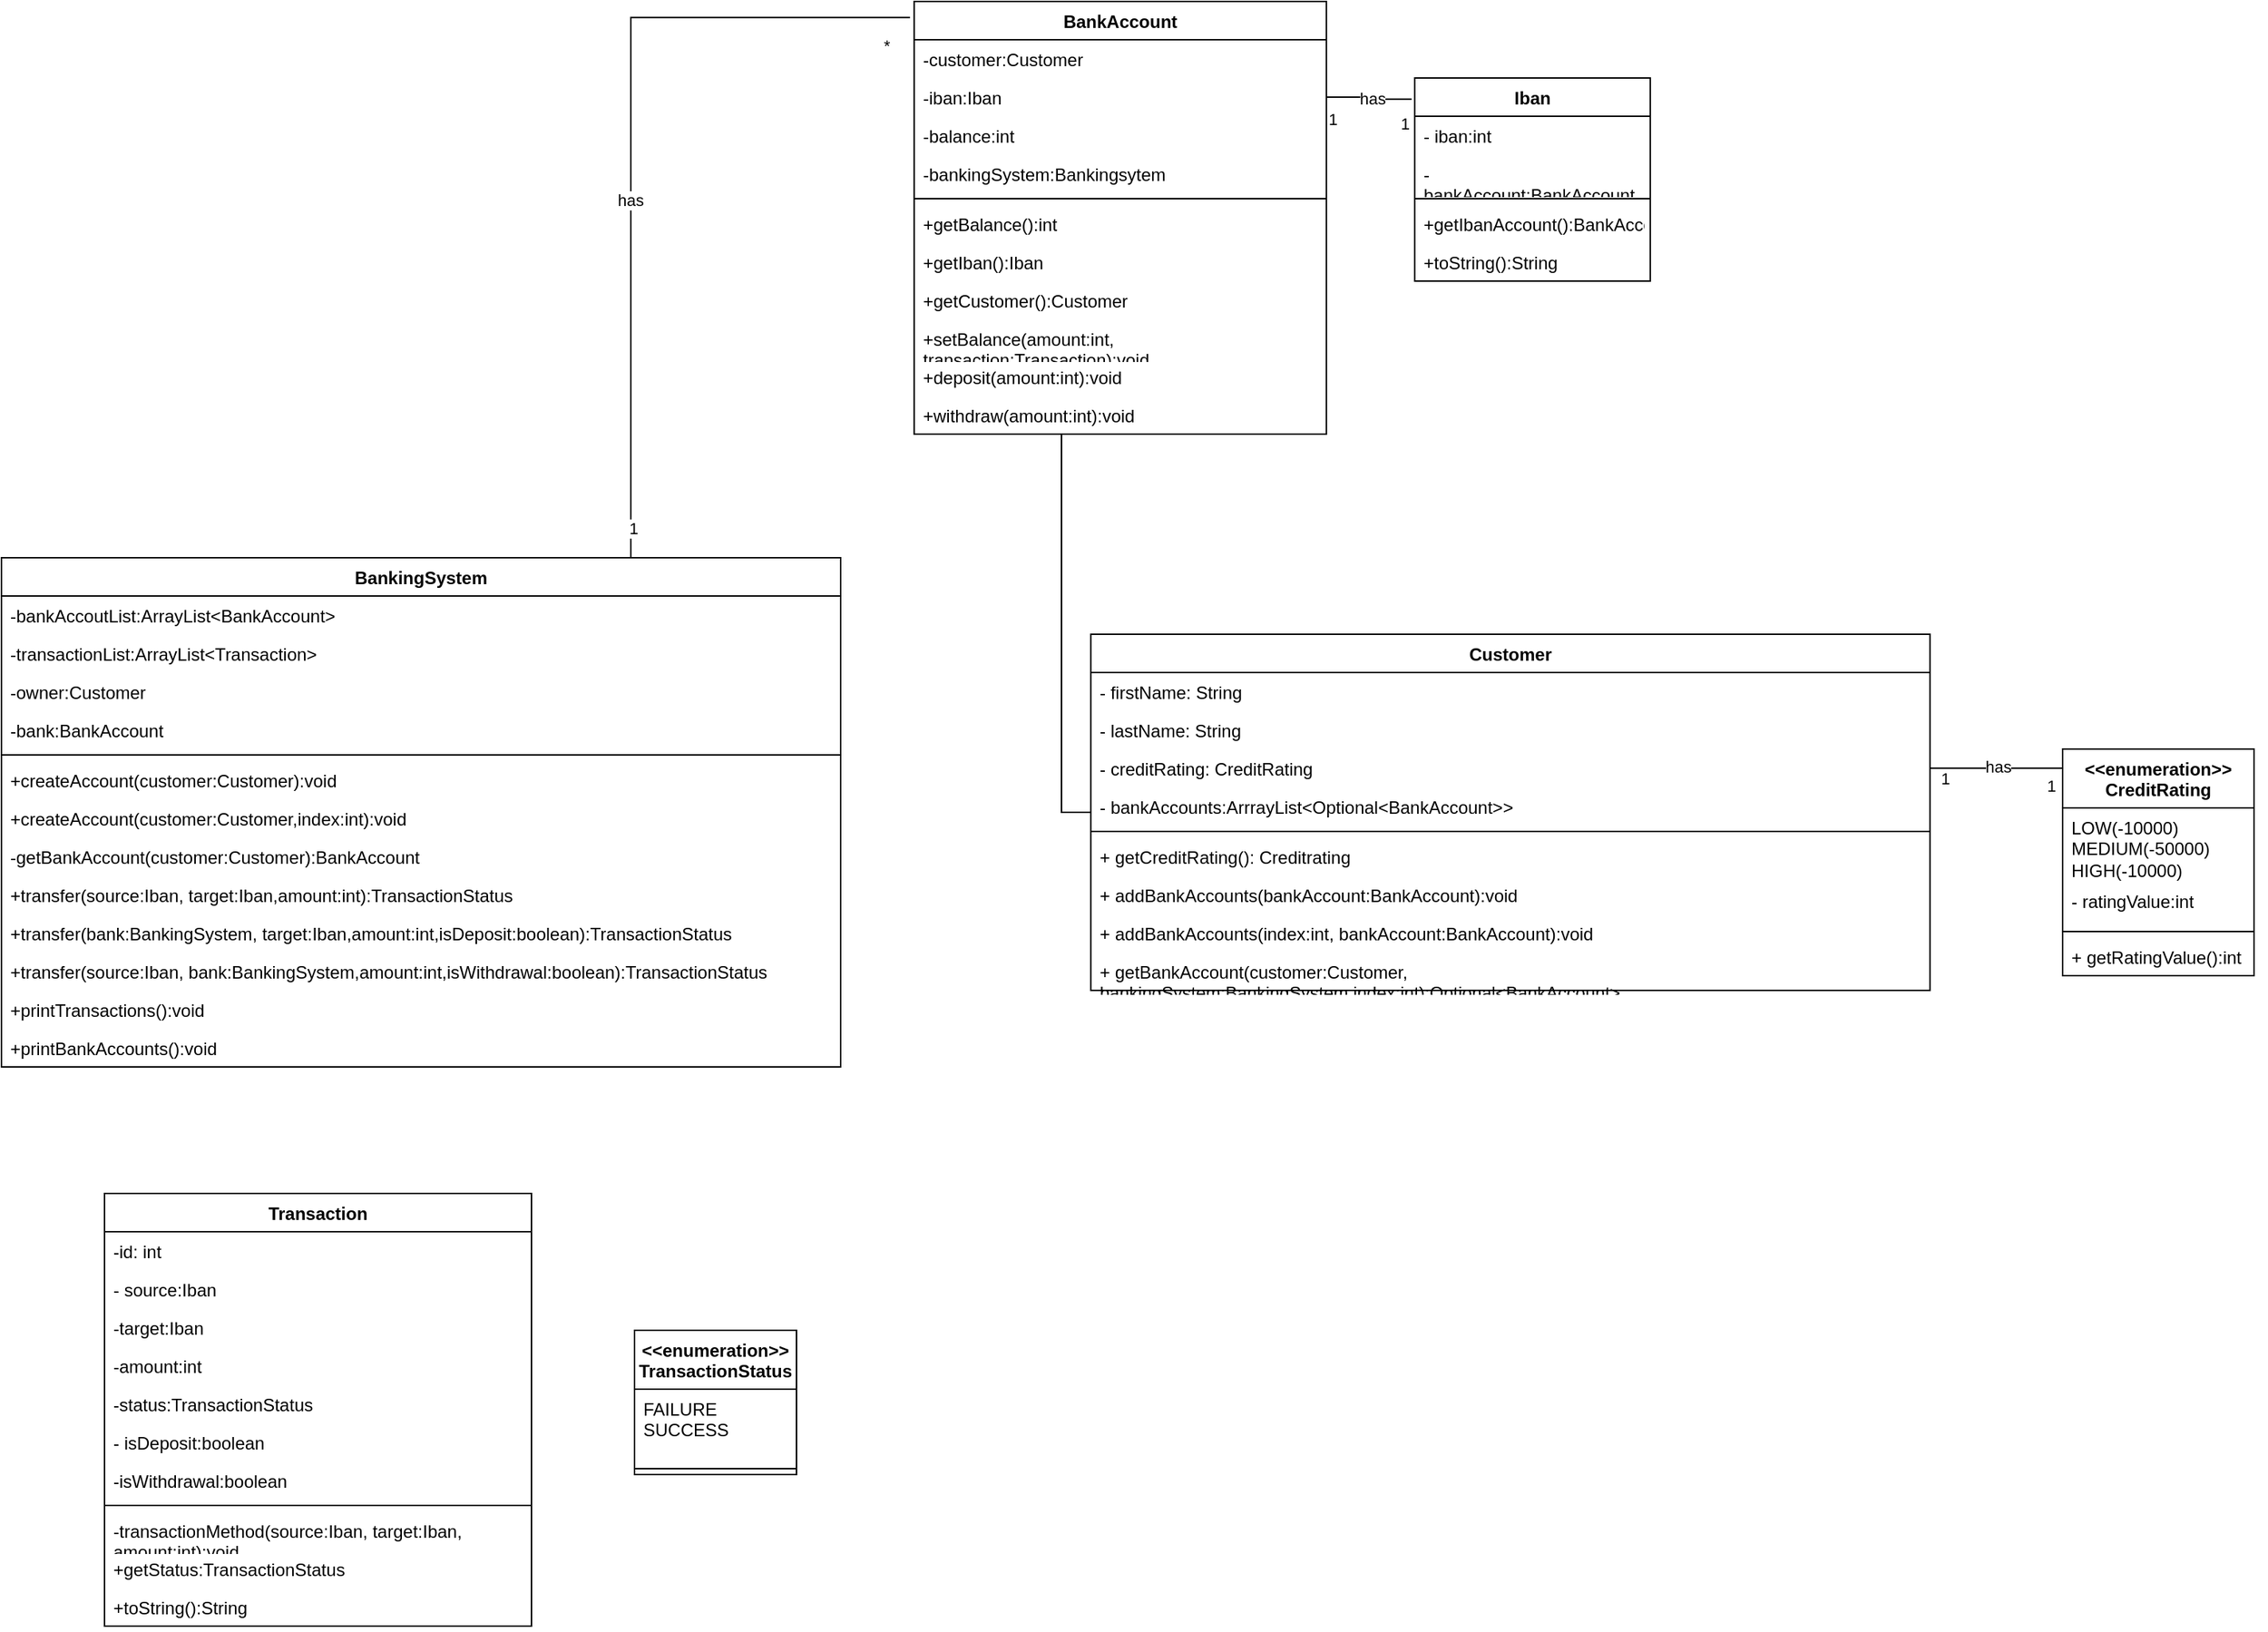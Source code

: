 <mxfile version="24.2.5" type="github">
  <diagram name="Page-1" id="c4acf3e9-155e-7222-9cf6-157b1a14988f">
    <mxGraphModel dx="2009" dy="1148" grid="1" gridSize="10" guides="1" tooltips="1" connect="1" arrows="1" fold="1" page="1" pageScale="1" pageWidth="850" pageHeight="1100" background="none" math="0" shadow="0">
      <root>
        <mxCell id="0" />
        <mxCell id="1" parent="0" />
        <mxCell id="sZMMLWBmmRGJno0L5d0l-5" value="BankingSystem" style="swimlane;fontStyle=1;align=center;verticalAlign=top;childLayout=stackLayout;horizontal=1;startSize=26;horizontalStack=0;resizeParent=1;resizeParentMax=0;resizeLast=0;collapsible=1;marginBottom=0;whiteSpace=wrap;html=1;" parent="1" vertex="1">
          <mxGeometry x="330" y="498" width="570" height="346" as="geometry" />
        </mxCell>
        <mxCell id="sZMMLWBmmRGJno0L5d0l-6" value="-bankAccoutList:ArrayList&amp;lt;BankAccount&amp;gt;" style="text;strokeColor=none;fillColor=none;align=left;verticalAlign=top;spacingLeft=4;spacingRight=4;overflow=hidden;rotatable=0;points=[[0,0.5],[1,0.5]];portConstraint=eastwest;whiteSpace=wrap;html=1;" parent="sZMMLWBmmRGJno0L5d0l-5" vertex="1">
          <mxGeometry y="26" width="570" height="26" as="geometry" />
        </mxCell>
        <mxCell id="wk22fEHmPmrBNLuspNeW-15" value="-transactionList:ArrayList&amp;lt;Transaction&amp;gt;" style="text;strokeColor=none;fillColor=none;align=left;verticalAlign=top;spacingLeft=4;spacingRight=4;overflow=hidden;rotatable=0;points=[[0,0.5],[1,0.5]];portConstraint=eastwest;whiteSpace=wrap;html=1;" vertex="1" parent="sZMMLWBmmRGJno0L5d0l-5">
          <mxGeometry y="52" width="570" height="26" as="geometry" />
        </mxCell>
        <mxCell id="wk22fEHmPmrBNLuspNeW-14" value="-owner:Customer" style="text;strokeColor=none;fillColor=none;align=left;verticalAlign=top;spacingLeft=4;spacingRight=4;overflow=hidden;rotatable=0;points=[[0,0.5],[1,0.5]];portConstraint=eastwest;whiteSpace=wrap;html=1;" vertex="1" parent="sZMMLWBmmRGJno0L5d0l-5">
          <mxGeometry y="78" width="570" height="26" as="geometry" />
        </mxCell>
        <mxCell id="wk22fEHmPmrBNLuspNeW-16" value="-bank:BankAccount" style="text;strokeColor=none;fillColor=none;align=left;verticalAlign=top;spacingLeft=4;spacingRight=4;overflow=hidden;rotatable=0;points=[[0,0.5],[1,0.5]];portConstraint=eastwest;whiteSpace=wrap;html=1;" vertex="1" parent="sZMMLWBmmRGJno0L5d0l-5">
          <mxGeometry y="104" width="570" height="26" as="geometry" />
        </mxCell>
        <mxCell id="sZMMLWBmmRGJno0L5d0l-7" value="" style="line;strokeWidth=1;fillColor=none;align=left;verticalAlign=middle;spacingTop=-1;spacingLeft=3;spacingRight=3;rotatable=0;labelPosition=right;points=[];portConstraint=eastwest;strokeColor=inherit;" parent="sZMMLWBmmRGJno0L5d0l-5" vertex="1">
          <mxGeometry y="130" width="570" height="8" as="geometry" />
        </mxCell>
        <mxCell id="sZMMLWBmmRGJno0L5d0l-8" value="+createAccount(customer:Customer):void" style="text;strokeColor=none;fillColor=none;align=left;verticalAlign=top;spacingLeft=4;spacingRight=4;overflow=hidden;rotatable=0;points=[[0,0.5],[1,0.5]];portConstraint=eastwest;whiteSpace=wrap;html=1;" parent="sZMMLWBmmRGJno0L5d0l-5" vertex="1">
          <mxGeometry y="138" width="570" height="26" as="geometry" />
        </mxCell>
        <mxCell id="wk22fEHmPmrBNLuspNeW-73" value="+createAccount(customer:Customer,index:int):void" style="text;strokeColor=none;fillColor=none;align=left;verticalAlign=top;spacingLeft=4;spacingRight=4;overflow=hidden;rotatable=0;points=[[0,0.5],[1,0.5]];portConstraint=eastwest;whiteSpace=wrap;html=1;" vertex="1" parent="sZMMLWBmmRGJno0L5d0l-5">
          <mxGeometry y="164" width="570" height="26" as="geometry" />
        </mxCell>
        <mxCell id="wk22fEHmPmrBNLuspNeW-17" value="-getBankAccount(customer:Customer):BankAccount" style="text;strokeColor=none;fillColor=none;align=left;verticalAlign=top;spacingLeft=4;spacingRight=4;overflow=hidden;rotatable=0;points=[[0,0.5],[1,0.5]];portConstraint=eastwest;whiteSpace=wrap;html=1;" vertex="1" parent="sZMMLWBmmRGJno0L5d0l-5">
          <mxGeometry y="190" width="570" height="26" as="geometry" />
        </mxCell>
        <mxCell id="wk22fEHmPmrBNLuspNeW-18" value="+transfer(source:Iban, target:Iban,amount:int):TransactionStatus" style="text;strokeColor=none;fillColor=none;align=left;verticalAlign=top;spacingLeft=4;spacingRight=4;overflow=hidden;rotatable=0;points=[[0,0.5],[1,0.5]];portConstraint=eastwest;whiteSpace=wrap;html=1;" vertex="1" parent="sZMMLWBmmRGJno0L5d0l-5">
          <mxGeometry y="216" width="570" height="26" as="geometry" />
        </mxCell>
        <mxCell id="wk22fEHmPmrBNLuspNeW-74" value="+transfer(bank:BankingSystem, target:Iban,amount:int,isDeposit:boolean):TransactionStatus" style="text;strokeColor=none;fillColor=none;align=left;verticalAlign=top;spacingLeft=4;spacingRight=4;overflow=hidden;rotatable=0;points=[[0,0.5],[1,0.5]];portConstraint=eastwest;whiteSpace=wrap;html=1;" vertex="1" parent="sZMMLWBmmRGJno0L5d0l-5">
          <mxGeometry y="242" width="570" height="26" as="geometry" />
        </mxCell>
        <mxCell id="wk22fEHmPmrBNLuspNeW-75" value="+transfer(source:Iban, bank:BankingSystem,amount:int,isWithdrawal:boolean):TransactionStatus" style="text;strokeColor=none;fillColor=none;align=left;verticalAlign=top;spacingLeft=4;spacingRight=4;overflow=hidden;rotatable=0;points=[[0,0.5],[1,0.5]];portConstraint=eastwest;whiteSpace=wrap;html=1;" vertex="1" parent="sZMMLWBmmRGJno0L5d0l-5">
          <mxGeometry y="268" width="570" height="26" as="geometry" />
        </mxCell>
        <mxCell id="wk22fEHmPmrBNLuspNeW-19" value="+printTransactions():void" style="text;strokeColor=none;fillColor=none;align=left;verticalAlign=top;spacingLeft=4;spacingRight=4;overflow=hidden;rotatable=0;points=[[0,0.5],[1,0.5]];portConstraint=eastwest;whiteSpace=wrap;html=1;" vertex="1" parent="sZMMLWBmmRGJno0L5d0l-5">
          <mxGeometry y="294" width="570" height="26" as="geometry" />
        </mxCell>
        <mxCell id="wk22fEHmPmrBNLuspNeW-76" value="+printBankAccounts():void" style="text;strokeColor=none;fillColor=none;align=left;verticalAlign=top;spacingLeft=4;spacingRight=4;overflow=hidden;rotatable=0;points=[[0,0.5],[1,0.5]];portConstraint=eastwest;whiteSpace=wrap;html=1;" vertex="1" parent="sZMMLWBmmRGJno0L5d0l-5">
          <mxGeometry y="320" width="570" height="26" as="geometry" />
        </mxCell>
        <mxCell id="wk22fEHmPmrBNLuspNeW-20" value="&lt;div&gt;&amp;lt;&amp;lt;enumeration&amp;gt;&amp;gt;&lt;/div&gt;&lt;div&gt;CreditRating&lt;br&gt;&lt;/div&gt;" style="swimlane;fontStyle=1;align=center;verticalAlign=top;childLayout=stackLayout;horizontal=1;startSize=40;horizontalStack=0;resizeParent=1;resizeParentMax=0;resizeLast=0;collapsible=1;marginBottom=0;whiteSpace=wrap;html=1;" vertex="1" parent="1">
          <mxGeometry x="1730" y="628" width="130" height="154" as="geometry" />
        </mxCell>
        <mxCell id="wk22fEHmPmrBNLuspNeW-21" value="&lt;div&gt;LOW(-10000)&lt;/div&gt;&lt;div&gt;MEDIUM(-50000)&lt;/div&gt;&lt;div&gt;HIGH(-10000)&lt;br&gt;&lt;/div&gt;" style="text;strokeColor=none;fillColor=none;align=left;verticalAlign=top;spacingLeft=4;spacingRight=4;overflow=hidden;rotatable=0;points=[[0,0.5],[1,0.5]];portConstraint=eastwest;whiteSpace=wrap;html=1;" vertex="1" parent="wk22fEHmPmrBNLuspNeW-20">
          <mxGeometry y="40" width="130" height="50" as="geometry" />
        </mxCell>
        <mxCell id="wk22fEHmPmrBNLuspNeW-24" value="- ratingValue:int" style="text;strokeColor=none;fillColor=none;align=left;verticalAlign=top;spacingLeft=4;spacingRight=4;overflow=hidden;rotatable=0;points=[[0,0.5],[1,0.5]];portConstraint=eastwest;whiteSpace=wrap;html=1;" vertex="1" parent="wk22fEHmPmrBNLuspNeW-20">
          <mxGeometry y="90" width="130" height="30" as="geometry" />
        </mxCell>
        <mxCell id="wk22fEHmPmrBNLuspNeW-22" value="" style="line;strokeWidth=1;fillColor=none;align=left;verticalAlign=middle;spacingTop=-1;spacingLeft=3;spacingRight=3;rotatable=0;labelPosition=right;points=[];portConstraint=eastwest;strokeColor=inherit;" vertex="1" parent="wk22fEHmPmrBNLuspNeW-20">
          <mxGeometry y="120" width="130" height="8" as="geometry" />
        </mxCell>
        <mxCell id="wk22fEHmPmrBNLuspNeW-23" value="+ getRatingValue():int" style="text;strokeColor=none;fillColor=none;align=left;verticalAlign=top;spacingLeft=4;spacingRight=4;overflow=hidden;rotatable=0;points=[[0,0.5],[1,0.5]];portConstraint=eastwest;whiteSpace=wrap;html=1;" vertex="1" parent="wk22fEHmPmrBNLuspNeW-20">
          <mxGeometry y="128" width="130" height="26" as="geometry" />
        </mxCell>
        <mxCell id="wk22fEHmPmrBNLuspNeW-62" style="edgeStyle=orthogonalEdgeStyle;rounded=0;orthogonalLoop=1;jettySize=auto;html=1;exitX=1;exitY=0.5;exitDx=0;exitDy=0;" edge="1" parent="wk22fEHmPmrBNLuspNeW-20" source="wk22fEHmPmrBNLuspNeW-21" target="wk22fEHmPmrBNLuspNeW-21">
          <mxGeometry relative="1" as="geometry" />
        </mxCell>
        <mxCell id="wk22fEHmPmrBNLuspNeW-25" value="BankAccount" style="swimlane;fontStyle=1;align=center;verticalAlign=top;childLayout=stackLayout;horizontal=1;startSize=26;horizontalStack=0;resizeParent=1;resizeParentMax=0;resizeLast=0;collapsible=1;marginBottom=0;whiteSpace=wrap;html=1;" vertex="1" parent="1">
          <mxGeometry x="949.91" y="120" width="280" height="294" as="geometry" />
        </mxCell>
        <mxCell id="wk22fEHmPmrBNLuspNeW-26" value="-customer:Customer&lt;span style=&quot;white-space: pre;&quot;&gt;&#x9;&lt;/span&gt;" style="text;strokeColor=none;fillColor=none;align=left;verticalAlign=top;spacingLeft=4;spacingRight=4;overflow=hidden;rotatable=0;points=[[0,0.5],[1,0.5]];portConstraint=eastwest;whiteSpace=wrap;html=1;" vertex="1" parent="wk22fEHmPmrBNLuspNeW-25">
          <mxGeometry y="26" width="280" height="26" as="geometry" />
        </mxCell>
        <mxCell id="wk22fEHmPmrBNLuspNeW-27" value="-iban:Iban" style="text;strokeColor=none;fillColor=none;align=left;verticalAlign=top;spacingLeft=4;spacingRight=4;overflow=hidden;rotatable=0;points=[[0,0.5],[1,0.5]];portConstraint=eastwest;whiteSpace=wrap;html=1;" vertex="1" parent="wk22fEHmPmrBNLuspNeW-25">
          <mxGeometry y="52" width="280" height="26" as="geometry" />
        </mxCell>
        <mxCell id="wk22fEHmPmrBNLuspNeW-28" value="-balance:int" style="text;strokeColor=none;fillColor=none;align=left;verticalAlign=top;spacingLeft=4;spacingRight=4;overflow=hidden;rotatable=0;points=[[0,0.5],[1,0.5]];portConstraint=eastwest;whiteSpace=wrap;html=1;" vertex="1" parent="wk22fEHmPmrBNLuspNeW-25">
          <mxGeometry y="78" width="280" height="26" as="geometry" />
        </mxCell>
        <mxCell id="wk22fEHmPmrBNLuspNeW-29" value="-bankingSystem:Bankingsytem" style="text;strokeColor=none;fillColor=none;align=left;verticalAlign=top;spacingLeft=4;spacingRight=4;overflow=hidden;rotatable=0;points=[[0,0.5],[1,0.5]];portConstraint=eastwest;whiteSpace=wrap;html=1;" vertex="1" parent="wk22fEHmPmrBNLuspNeW-25">
          <mxGeometry y="104" width="280" height="26" as="geometry" />
        </mxCell>
        <mxCell id="wk22fEHmPmrBNLuspNeW-30" value="" style="line;strokeWidth=1;fillColor=none;align=left;verticalAlign=middle;spacingTop=-1;spacingLeft=3;spacingRight=3;rotatable=0;labelPosition=right;points=[];portConstraint=eastwest;strokeColor=inherit;" vertex="1" parent="wk22fEHmPmrBNLuspNeW-25">
          <mxGeometry y="130" width="280" height="8" as="geometry" />
        </mxCell>
        <mxCell id="wk22fEHmPmrBNLuspNeW-31" value="+getBalance():int" style="text;strokeColor=none;fillColor=none;align=left;verticalAlign=top;spacingLeft=4;spacingRight=4;overflow=hidden;rotatable=0;points=[[0,0.5],[1,0.5]];portConstraint=eastwest;whiteSpace=wrap;html=1;" vertex="1" parent="wk22fEHmPmrBNLuspNeW-25">
          <mxGeometry y="138" width="280" height="26" as="geometry" />
        </mxCell>
        <mxCell id="wk22fEHmPmrBNLuspNeW-32" value="+getIban():Iban" style="text;strokeColor=none;fillColor=none;align=left;verticalAlign=top;spacingLeft=4;spacingRight=4;overflow=hidden;rotatable=0;points=[[0,0.5],[1,0.5]];portConstraint=eastwest;whiteSpace=wrap;html=1;" vertex="1" parent="wk22fEHmPmrBNLuspNeW-25">
          <mxGeometry y="164" width="280" height="26" as="geometry" />
        </mxCell>
        <mxCell id="wk22fEHmPmrBNLuspNeW-33" value="+getCustomer():Customer" style="text;strokeColor=none;fillColor=none;align=left;verticalAlign=top;spacingLeft=4;spacingRight=4;overflow=hidden;rotatable=0;points=[[0,0.5],[1,0.5]];portConstraint=eastwest;whiteSpace=wrap;html=1;" vertex="1" parent="wk22fEHmPmrBNLuspNeW-25">
          <mxGeometry y="190" width="280" height="26" as="geometry" />
        </mxCell>
        <mxCell id="wk22fEHmPmrBNLuspNeW-34" value="+setBalance(amount:int, transaction:Transaction):void" style="text;strokeColor=none;fillColor=none;align=left;verticalAlign=top;spacingLeft=4;spacingRight=4;overflow=hidden;rotatable=0;points=[[0,0.5],[1,0.5]];portConstraint=eastwest;whiteSpace=wrap;html=1;" vertex="1" parent="wk22fEHmPmrBNLuspNeW-25">
          <mxGeometry y="216" width="280" height="26" as="geometry" />
        </mxCell>
        <mxCell id="wk22fEHmPmrBNLuspNeW-35" value="+deposit(amount:int):void" style="text;strokeColor=none;fillColor=none;align=left;verticalAlign=top;spacingLeft=4;spacingRight=4;overflow=hidden;rotatable=0;points=[[0,0.5],[1,0.5]];portConstraint=eastwest;whiteSpace=wrap;html=1;" vertex="1" parent="wk22fEHmPmrBNLuspNeW-25">
          <mxGeometry y="242" width="280" height="26" as="geometry" />
        </mxCell>
        <mxCell id="wk22fEHmPmrBNLuspNeW-37" value="+withdraw(amount:int):void" style="text;strokeColor=none;fillColor=none;align=left;verticalAlign=top;spacingLeft=4;spacingRight=4;overflow=hidden;rotatable=0;points=[[0,0.5],[1,0.5]];portConstraint=eastwest;whiteSpace=wrap;html=1;" vertex="1" parent="wk22fEHmPmrBNLuspNeW-25">
          <mxGeometry y="268" width="280" height="26" as="geometry" />
        </mxCell>
        <mxCell id="wk22fEHmPmrBNLuspNeW-38" value="Iban" style="swimlane;fontStyle=1;align=center;verticalAlign=top;childLayout=stackLayout;horizontal=1;startSize=26;horizontalStack=0;resizeParent=1;resizeParentMax=0;resizeLast=0;collapsible=1;marginBottom=0;whiteSpace=wrap;html=1;" vertex="1" parent="1">
          <mxGeometry x="1289.91" y="172" width="160" height="138" as="geometry" />
        </mxCell>
        <mxCell id="wk22fEHmPmrBNLuspNeW-39" value="- iban:int" style="text;strokeColor=none;fillColor=none;align=left;verticalAlign=top;spacingLeft=4;spacingRight=4;overflow=hidden;rotatable=0;points=[[0,0.5],[1,0.5]];portConstraint=eastwest;whiteSpace=wrap;html=1;" vertex="1" parent="wk22fEHmPmrBNLuspNeW-38">
          <mxGeometry y="26" width="160" height="26" as="geometry" />
        </mxCell>
        <mxCell id="wk22fEHmPmrBNLuspNeW-42" value="- bankAccount:BankAccount" style="text;strokeColor=none;fillColor=none;align=left;verticalAlign=top;spacingLeft=4;spacingRight=4;overflow=hidden;rotatable=0;points=[[0,0.5],[1,0.5]];portConstraint=eastwest;whiteSpace=wrap;html=1;" vertex="1" parent="wk22fEHmPmrBNLuspNeW-38">
          <mxGeometry y="52" width="160" height="26" as="geometry" />
        </mxCell>
        <mxCell id="wk22fEHmPmrBNLuspNeW-40" value="" style="line;strokeWidth=1;fillColor=none;align=left;verticalAlign=middle;spacingTop=-1;spacingLeft=3;spacingRight=3;rotatable=0;labelPosition=right;points=[];portConstraint=eastwest;strokeColor=inherit;" vertex="1" parent="wk22fEHmPmrBNLuspNeW-38">
          <mxGeometry y="78" width="160" height="8" as="geometry" />
        </mxCell>
        <mxCell id="wk22fEHmPmrBNLuspNeW-41" value="+getIbanAccount():BankAccount" style="text;strokeColor=none;fillColor=none;align=left;verticalAlign=top;spacingLeft=4;spacingRight=4;overflow=hidden;rotatable=0;points=[[0,0.5],[1,0.5]];portConstraint=eastwest;whiteSpace=wrap;html=1;" vertex="1" parent="wk22fEHmPmrBNLuspNeW-38">
          <mxGeometry y="86" width="160" height="26" as="geometry" />
        </mxCell>
        <mxCell id="wk22fEHmPmrBNLuspNeW-43" value="+toString():String" style="text;strokeColor=none;fillColor=none;align=left;verticalAlign=top;spacingLeft=4;spacingRight=4;overflow=hidden;rotatable=0;points=[[0,0.5],[1,0.5]];portConstraint=eastwest;whiteSpace=wrap;html=1;" vertex="1" parent="wk22fEHmPmrBNLuspNeW-38">
          <mxGeometry y="112" width="160" height="26" as="geometry" />
        </mxCell>
        <mxCell id="wk22fEHmPmrBNLuspNeW-44" value="Transaction" style="swimlane;fontStyle=1;align=center;verticalAlign=top;childLayout=stackLayout;horizontal=1;startSize=26;horizontalStack=0;resizeParent=1;resizeParentMax=0;resizeLast=0;collapsible=1;marginBottom=0;whiteSpace=wrap;html=1;" vertex="1" parent="1">
          <mxGeometry x="400" y="930" width="290" height="294" as="geometry" />
        </mxCell>
        <mxCell id="wk22fEHmPmrBNLuspNeW-45" value="-id: int" style="text;strokeColor=none;fillColor=none;align=left;verticalAlign=top;spacingLeft=4;spacingRight=4;overflow=hidden;rotatable=0;points=[[0,0.5],[1,0.5]];portConstraint=eastwest;whiteSpace=wrap;html=1;" vertex="1" parent="wk22fEHmPmrBNLuspNeW-44">
          <mxGeometry y="26" width="290" height="26" as="geometry" />
        </mxCell>
        <mxCell id="wk22fEHmPmrBNLuspNeW-46" value="- source:Iban" style="text;strokeColor=none;fillColor=none;align=left;verticalAlign=top;spacingLeft=4;spacingRight=4;overflow=hidden;rotatable=0;points=[[0,0.5],[1,0.5]];portConstraint=eastwest;whiteSpace=wrap;html=1;" vertex="1" parent="wk22fEHmPmrBNLuspNeW-44">
          <mxGeometry y="52" width="290" height="26" as="geometry" />
        </mxCell>
        <mxCell id="wk22fEHmPmrBNLuspNeW-47" value="-target:Iban" style="text;strokeColor=none;fillColor=none;align=left;verticalAlign=top;spacingLeft=4;spacingRight=4;overflow=hidden;rotatable=0;points=[[0,0.5],[1,0.5]];portConstraint=eastwest;whiteSpace=wrap;html=1;" vertex="1" parent="wk22fEHmPmrBNLuspNeW-44">
          <mxGeometry y="78" width="290" height="26" as="geometry" />
        </mxCell>
        <mxCell id="wk22fEHmPmrBNLuspNeW-54" value="-amount:int" style="text;strokeColor=none;fillColor=none;align=left;verticalAlign=top;spacingLeft=4;spacingRight=4;overflow=hidden;rotatable=0;points=[[0,0.5],[1,0.5]];portConstraint=eastwest;whiteSpace=wrap;html=1;" vertex="1" parent="wk22fEHmPmrBNLuspNeW-44">
          <mxGeometry y="104" width="290" height="26" as="geometry" />
        </mxCell>
        <mxCell id="wk22fEHmPmrBNLuspNeW-55" value="-status:TransactionStatus" style="text;strokeColor=none;fillColor=none;align=left;verticalAlign=top;spacingLeft=4;spacingRight=4;overflow=hidden;rotatable=0;points=[[0,0.5],[1,0.5]];portConstraint=eastwest;whiteSpace=wrap;html=1;" vertex="1" parent="wk22fEHmPmrBNLuspNeW-44">
          <mxGeometry y="130" width="290" height="26" as="geometry" />
        </mxCell>
        <mxCell id="wk22fEHmPmrBNLuspNeW-56" value="- isDeposit:boolean" style="text;strokeColor=none;fillColor=none;align=left;verticalAlign=top;spacingLeft=4;spacingRight=4;overflow=hidden;rotatable=0;points=[[0,0.5],[1,0.5]];portConstraint=eastwest;whiteSpace=wrap;html=1;" vertex="1" parent="wk22fEHmPmrBNLuspNeW-44">
          <mxGeometry y="156" width="290" height="26" as="geometry" />
        </mxCell>
        <mxCell id="wk22fEHmPmrBNLuspNeW-48" value="-isWithdrawal:boolean" style="text;strokeColor=none;fillColor=none;align=left;verticalAlign=top;spacingLeft=4;spacingRight=4;overflow=hidden;rotatable=0;points=[[0,0.5],[1,0.5]];portConstraint=eastwest;whiteSpace=wrap;html=1;" vertex="1" parent="wk22fEHmPmrBNLuspNeW-44">
          <mxGeometry y="182" width="290" height="26" as="geometry" />
        </mxCell>
        <mxCell id="wk22fEHmPmrBNLuspNeW-49" value="" style="line;strokeWidth=1;fillColor=none;align=left;verticalAlign=middle;spacingTop=-1;spacingLeft=3;spacingRight=3;rotatable=0;labelPosition=right;points=[];portConstraint=eastwest;strokeColor=inherit;" vertex="1" parent="wk22fEHmPmrBNLuspNeW-44">
          <mxGeometry y="208" width="290" height="8" as="geometry" />
        </mxCell>
        <mxCell id="wk22fEHmPmrBNLuspNeW-50" value="-transactionMethod(source:Iban, target:Iban, amount:int):void" style="text;strokeColor=none;fillColor=none;align=left;verticalAlign=top;spacingLeft=4;spacingRight=4;overflow=hidden;rotatable=0;points=[[0,0.5],[1,0.5]];portConstraint=eastwest;whiteSpace=wrap;html=1;" vertex="1" parent="wk22fEHmPmrBNLuspNeW-44">
          <mxGeometry y="216" width="290" height="26" as="geometry" />
        </mxCell>
        <mxCell id="wk22fEHmPmrBNLuspNeW-51" value="+getStatus:TransactionStatus" style="text;strokeColor=none;fillColor=none;align=left;verticalAlign=top;spacingLeft=4;spacingRight=4;overflow=hidden;rotatable=0;points=[[0,0.5],[1,0.5]];portConstraint=eastwest;whiteSpace=wrap;html=1;" vertex="1" parent="wk22fEHmPmrBNLuspNeW-44">
          <mxGeometry y="242" width="290" height="26" as="geometry" />
        </mxCell>
        <mxCell id="wk22fEHmPmrBNLuspNeW-52" value="+toString():String" style="text;strokeColor=none;fillColor=none;align=left;verticalAlign=top;spacingLeft=4;spacingRight=4;overflow=hidden;rotatable=0;points=[[0,0.5],[1,0.5]];portConstraint=eastwest;whiteSpace=wrap;html=1;" vertex="1" parent="wk22fEHmPmrBNLuspNeW-44">
          <mxGeometry y="268" width="290" height="26" as="geometry" />
        </mxCell>
        <mxCell id="wk22fEHmPmrBNLuspNeW-57" value="&lt;div&gt;&amp;lt;&amp;lt;enumeration&amp;gt;&amp;gt;&lt;/div&gt;&lt;div&gt;TransactionStatus&lt;br&gt;&lt;/div&gt;" style="swimlane;fontStyle=1;align=center;verticalAlign=top;childLayout=stackLayout;horizontal=1;startSize=40;horizontalStack=0;resizeParent=1;resizeParentMax=0;resizeLast=0;collapsible=1;marginBottom=0;whiteSpace=wrap;html=1;" vertex="1" parent="1">
          <mxGeometry x="760" y="1023" width="110" height="98" as="geometry" />
        </mxCell>
        <mxCell id="wk22fEHmPmrBNLuspNeW-58" value="&lt;div&gt;FAILURE&lt;/div&gt;&lt;div&gt;SUCCESS&lt;br&gt;&lt;/div&gt;" style="text;strokeColor=none;fillColor=none;align=left;verticalAlign=top;spacingLeft=4;spacingRight=4;overflow=hidden;rotatable=0;points=[[0,0.5],[1,0.5]];portConstraint=eastwest;whiteSpace=wrap;html=1;" vertex="1" parent="wk22fEHmPmrBNLuspNeW-57">
          <mxGeometry y="40" width="110" height="50" as="geometry" />
        </mxCell>
        <mxCell id="wk22fEHmPmrBNLuspNeW-60" value="" style="line;strokeWidth=1;fillColor=none;align=left;verticalAlign=middle;spacingTop=-1;spacingLeft=3;spacingRight=3;rotatable=0;labelPosition=right;points=[];portConstraint=eastwest;strokeColor=inherit;" vertex="1" parent="wk22fEHmPmrBNLuspNeW-57">
          <mxGeometry y="90" width="110" height="8" as="geometry" />
        </mxCell>
        <mxCell id="wk22fEHmPmrBNLuspNeW-89" style="edgeStyle=orthogonalEdgeStyle;rounded=0;orthogonalLoop=1;jettySize=auto;html=1;exitX=0;exitY=0.5;exitDx=0;exitDy=0;endArrow=none;endFill=0;" edge="1" parent="1" source="wk22fEHmPmrBNLuspNeW-63" target="wk22fEHmPmrBNLuspNeW-25">
          <mxGeometry relative="1" as="geometry">
            <Array as="points">
              <mxPoint x="1050" y="671" />
            </Array>
          </mxGeometry>
        </mxCell>
        <mxCell id="wk22fEHmPmrBNLuspNeW-63" value="Customer" style="swimlane;fontStyle=1;align=center;verticalAlign=top;childLayout=stackLayout;horizontal=1;startSize=26;horizontalStack=0;resizeParent=1;resizeParentMax=0;resizeLast=0;collapsible=1;marginBottom=0;whiteSpace=wrap;html=1;" vertex="1" parent="1">
          <mxGeometry x="1069.91" y="550" width="570" height="242" as="geometry" />
        </mxCell>
        <mxCell id="wk22fEHmPmrBNLuspNeW-64" value="- firstName: String" style="text;strokeColor=none;fillColor=none;align=left;verticalAlign=top;spacingLeft=4;spacingRight=4;overflow=hidden;rotatable=0;points=[[0,0.5],[1,0.5]];portConstraint=eastwest;whiteSpace=wrap;html=1;" vertex="1" parent="wk22fEHmPmrBNLuspNeW-63">
          <mxGeometry y="26" width="570" height="26" as="geometry" />
        </mxCell>
        <mxCell id="wk22fEHmPmrBNLuspNeW-65" value="- lastName: String" style="text;strokeColor=none;fillColor=none;align=left;verticalAlign=top;spacingLeft=4;spacingRight=4;overflow=hidden;rotatable=0;points=[[0,0.5],[1,0.5]];portConstraint=eastwest;whiteSpace=wrap;html=1;" vertex="1" parent="wk22fEHmPmrBNLuspNeW-63">
          <mxGeometry y="52" width="570" height="26" as="geometry" />
        </mxCell>
        <mxCell id="wk22fEHmPmrBNLuspNeW-66" value="- creditRating: CreditRating" style="text;strokeColor=none;fillColor=none;align=left;verticalAlign=top;spacingLeft=4;spacingRight=4;overflow=hidden;rotatable=0;points=[[0,0.5],[1,0.5]];portConstraint=eastwest;whiteSpace=wrap;html=1;" vertex="1" parent="wk22fEHmPmrBNLuspNeW-63">
          <mxGeometry y="78" width="570" height="26" as="geometry" />
        </mxCell>
        <mxCell id="wk22fEHmPmrBNLuspNeW-67" value="- bankAccounts:ArrrayList&amp;lt;Optional&amp;lt;BankAccount&amp;gt;&amp;gt; " style="text;strokeColor=none;fillColor=none;align=left;verticalAlign=top;spacingLeft=4;spacingRight=4;overflow=hidden;rotatable=0;points=[[0,0.5],[1,0.5]];portConstraint=eastwest;whiteSpace=wrap;html=1;" vertex="1" parent="wk22fEHmPmrBNLuspNeW-63">
          <mxGeometry y="104" width="570" height="26" as="geometry" />
        </mxCell>
        <mxCell id="wk22fEHmPmrBNLuspNeW-68" value="" style="line;strokeWidth=1;fillColor=none;align=left;verticalAlign=middle;spacingTop=-1;spacingLeft=3;spacingRight=3;rotatable=0;labelPosition=right;points=[];portConstraint=eastwest;strokeColor=inherit;" vertex="1" parent="wk22fEHmPmrBNLuspNeW-63">
          <mxGeometry y="130" width="570" height="8" as="geometry" />
        </mxCell>
        <mxCell id="wk22fEHmPmrBNLuspNeW-69" value="+ getCreditRating(): Creditrating" style="text;strokeColor=none;fillColor=none;align=left;verticalAlign=top;spacingLeft=4;spacingRight=4;overflow=hidden;rotatable=0;points=[[0,0.5],[1,0.5]];portConstraint=eastwest;whiteSpace=wrap;html=1;" vertex="1" parent="wk22fEHmPmrBNLuspNeW-63">
          <mxGeometry y="138" width="570" height="26" as="geometry" />
        </mxCell>
        <mxCell id="wk22fEHmPmrBNLuspNeW-70" value="+ addBankAccounts(bankAccount:BankAccount):void" style="text;strokeColor=none;fillColor=none;align=left;verticalAlign=top;spacingLeft=4;spacingRight=4;overflow=hidden;rotatable=0;points=[[0,0.5],[1,0.5]];portConstraint=eastwest;whiteSpace=wrap;html=1;" vertex="1" parent="wk22fEHmPmrBNLuspNeW-63">
          <mxGeometry y="164" width="570" height="26" as="geometry" />
        </mxCell>
        <mxCell id="wk22fEHmPmrBNLuspNeW-71" value="+ addBankAccounts(index:int, bankAccount:BankAccount):void" style="text;strokeColor=none;fillColor=none;align=left;verticalAlign=top;spacingLeft=4;spacingRight=4;overflow=hidden;rotatable=0;points=[[0,0.5],[1,0.5]];portConstraint=eastwest;whiteSpace=wrap;html=1;" vertex="1" parent="wk22fEHmPmrBNLuspNeW-63">
          <mxGeometry y="190" width="570" height="26" as="geometry" />
        </mxCell>
        <mxCell id="wk22fEHmPmrBNLuspNeW-72" value="+ getBankAccount(customer:Customer, bankingSystem:BankingSystem,index:int):Optional&amp;lt;BankAccount&amp;gt;" style="text;strokeColor=none;fillColor=none;align=left;verticalAlign=top;spacingLeft=4;spacingRight=4;overflow=hidden;rotatable=0;points=[[0,0.5],[1,0.5]];portConstraint=eastwest;whiteSpace=wrap;html=1;" vertex="1" parent="wk22fEHmPmrBNLuspNeW-63">
          <mxGeometry y="216" width="570" height="26" as="geometry" />
        </mxCell>
        <mxCell id="wk22fEHmPmrBNLuspNeW-77" style="edgeStyle=orthogonalEdgeStyle;rounded=0;orthogonalLoop=1;jettySize=auto;html=1;exitX=1;exitY=0.5;exitDx=0;exitDy=0;entryX=0;entryY=0.123;entryDx=0;entryDy=0;entryPerimeter=0;endArrow=none;endFill=0;" edge="1" parent="1" source="wk22fEHmPmrBNLuspNeW-66" target="wk22fEHmPmrBNLuspNeW-20">
          <mxGeometry relative="1" as="geometry">
            <Array as="points">
              <mxPoint x="1730" y="641" />
            </Array>
          </mxGeometry>
        </mxCell>
        <mxCell id="wk22fEHmPmrBNLuspNeW-78" value="has" style="edgeLabel;html=1;align=center;verticalAlign=middle;resizable=0;points=[];" vertex="1" connectable="0" parent="wk22fEHmPmrBNLuspNeW-77">
          <mxGeometry x="-0.045" y="1" relative="1" as="geometry">
            <mxPoint as="offset" />
          </mxGeometry>
        </mxCell>
        <mxCell id="wk22fEHmPmrBNLuspNeW-79" value="1" style="edgeLabel;html=1;align=center;verticalAlign=middle;resizable=0;points=[];" vertex="1" connectable="0" parent="wk22fEHmPmrBNLuspNeW-77">
          <mxGeometry x="-0.964" y="1" relative="1" as="geometry">
            <mxPoint x="8" y="8" as="offset" />
          </mxGeometry>
        </mxCell>
        <mxCell id="wk22fEHmPmrBNLuspNeW-80" value="1" style="edgeLabel;html=1;align=center;verticalAlign=middle;resizable=0;points=[];" vertex="1" connectable="0" parent="wk22fEHmPmrBNLuspNeW-77">
          <mxGeometry x="0.934" y="-2" relative="1" as="geometry">
            <mxPoint x="-6" y="9" as="offset" />
          </mxGeometry>
        </mxCell>
        <mxCell id="wk22fEHmPmrBNLuspNeW-81" style="edgeStyle=orthogonalEdgeStyle;rounded=0;orthogonalLoop=1;jettySize=auto;html=1;exitX=1;exitY=0.5;exitDx=0;exitDy=0;entryX=-0.013;entryY=0.104;entryDx=0;entryDy=0;entryPerimeter=0;endArrow=none;endFill=0;" edge="1" parent="1" source="wk22fEHmPmrBNLuspNeW-27" target="wk22fEHmPmrBNLuspNeW-38">
          <mxGeometry relative="1" as="geometry" />
        </mxCell>
        <mxCell id="wk22fEHmPmrBNLuspNeW-82" value="has" style="edgeLabel;html=1;align=center;verticalAlign=middle;resizable=0;points=[];" vertex="1" connectable="0" parent="wk22fEHmPmrBNLuspNeW-81">
          <mxGeometry x="0.073" y="1" relative="1" as="geometry">
            <mxPoint as="offset" />
          </mxGeometry>
        </mxCell>
        <mxCell id="wk22fEHmPmrBNLuspNeW-83" value="1" style="edgeLabel;html=1;align=center;verticalAlign=middle;resizable=0;points=[];" vertex="1" connectable="0" parent="wk22fEHmPmrBNLuspNeW-81">
          <mxGeometry x="-0.858" relative="1" as="geometry">
            <mxPoint y="15" as="offset" />
          </mxGeometry>
        </mxCell>
        <mxCell id="wk22fEHmPmrBNLuspNeW-84" value="1" style="edgeLabel;html=1;align=center;verticalAlign=middle;resizable=0;points=[];" vertex="1" connectable="0" parent="wk22fEHmPmrBNLuspNeW-81">
          <mxGeometry x="0.845" y="1" relative="1" as="geometry">
            <mxPoint y="17" as="offset" />
          </mxGeometry>
        </mxCell>
        <mxCell id="wk22fEHmPmrBNLuspNeW-85" style="edgeStyle=orthogonalEdgeStyle;rounded=0;orthogonalLoop=1;jettySize=auto;html=1;exitX=0.75;exitY=0;exitDx=0;exitDy=0;entryX=-0.01;entryY=0.037;entryDx=0;entryDy=0;entryPerimeter=0;endArrow=none;endFill=0;" edge="1" parent="1" source="sZMMLWBmmRGJno0L5d0l-5" target="wk22fEHmPmrBNLuspNeW-25">
          <mxGeometry relative="1" as="geometry">
            <Array as="points">
              <mxPoint x="758" y="131" />
            </Array>
          </mxGeometry>
        </mxCell>
        <mxCell id="wk22fEHmPmrBNLuspNeW-86" value="has" style="edgeLabel;html=1;align=center;verticalAlign=middle;resizable=0;points=[];" vertex="1" connectable="0" parent="wk22fEHmPmrBNLuspNeW-85">
          <mxGeometry x="-0.125" relative="1" as="geometry">
            <mxPoint x="-1" as="offset" />
          </mxGeometry>
        </mxCell>
        <mxCell id="wk22fEHmPmrBNLuspNeW-87" value="1" style="edgeLabel;html=1;align=center;verticalAlign=middle;resizable=0;points=[];" vertex="1" connectable="0" parent="wk22fEHmPmrBNLuspNeW-85">
          <mxGeometry x="-0.929" y="-1" relative="1" as="geometry">
            <mxPoint as="offset" />
          </mxGeometry>
        </mxCell>
        <mxCell id="wk22fEHmPmrBNLuspNeW-88" value="*" style="edgeLabel;html=1;align=center;verticalAlign=middle;resizable=0;points=[];" vertex="1" connectable="0" parent="wk22fEHmPmrBNLuspNeW-85">
          <mxGeometry x="0.941" y="-1" relative="1" as="geometry">
            <mxPoint y="18" as="offset" />
          </mxGeometry>
        </mxCell>
      </root>
    </mxGraphModel>
  </diagram>
</mxfile>
